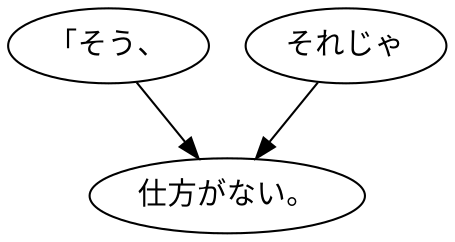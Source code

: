 digraph graph7112 {
	node0 [label="「そう、"];
	node1 [label="それじゃ"];
	node2 [label="仕方がない。"];
	node0 -> node2;
	node1 -> node2;
}
